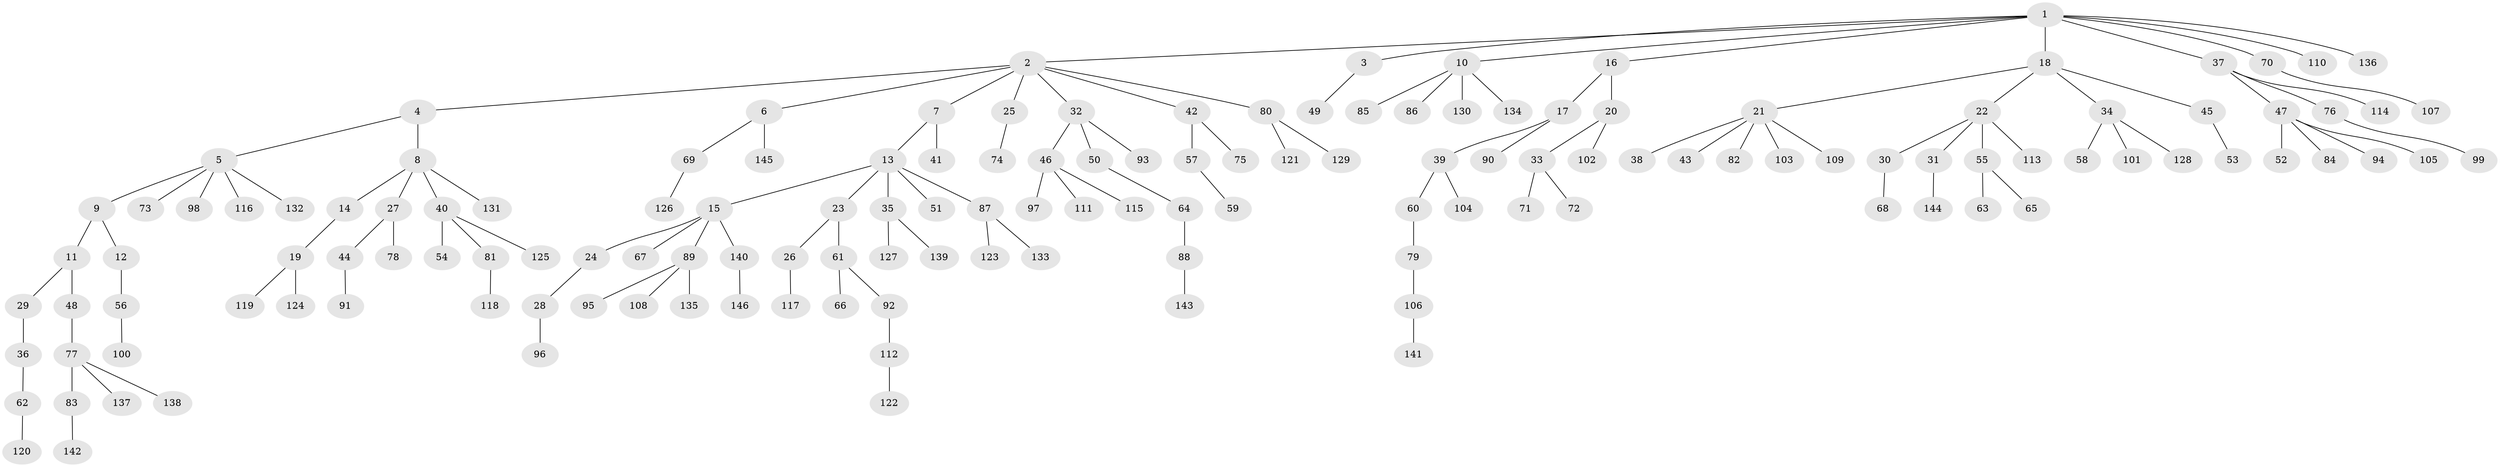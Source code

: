 // coarse degree distribution, {12: 0.009615384615384616, 10: 0.009615384615384616, 1: 0.5576923076923077, 3: 0.11538461538461539, 5: 0.038461538461538464, 2: 0.20192307692307693, 4: 0.0673076923076923}
// Generated by graph-tools (version 1.1) at 2025/42/03/06/25 10:42:05]
// undirected, 146 vertices, 145 edges
graph export_dot {
graph [start="1"]
  node [color=gray90,style=filled];
  1;
  2;
  3;
  4;
  5;
  6;
  7;
  8;
  9;
  10;
  11;
  12;
  13;
  14;
  15;
  16;
  17;
  18;
  19;
  20;
  21;
  22;
  23;
  24;
  25;
  26;
  27;
  28;
  29;
  30;
  31;
  32;
  33;
  34;
  35;
  36;
  37;
  38;
  39;
  40;
  41;
  42;
  43;
  44;
  45;
  46;
  47;
  48;
  49;
  50;
  51;
  52;
  53;
  54;
  55;
  56;
  57;
  58;
  59;
  60;
  61;
  62;
  63;
  64;
  65;
  66;
  67;
  68;
  69;
  70;
  71;
  72;
  73;
  74;
  75;
  76;
  77;
  78;
  79;
  80;
  81;
  82;
  83;
  84;
  85;
  86;
  87;
  88;
  89;
  90;
  91;
  92;
  93;
  94;
  95;
  96;
  97;
  98;
  99;
  100;
  101;
  102;
  103;
  104;
  105;
  106;
  107;
  108;
  109;
  110;
  111;
  112;
  113;
  114;
  115;
  116;
  117;
  118;
  119;
  120;
  121;
  122;
  123;
  124;
  125;
  126;
  127;
  128;
  129;
  130;
  131;
  132;
  133;
  134;
  135;
  136;
  137;
  138;
  139;
  140;
  141;
  142;
  143;
  144;
  145;
  146;
  1 -- 2;
  1 -- 3;
  1 -- 10;
  1 -- 16;
  1 -- 18;
  1 -- 37;
  1 -- 70;
  1 -- 110;
  1 -- 136;
  2 -- 4;
  2 -- 6;
  2 -- 7;
  2 -- 25;
  2 -- 32;
  2 -- 42;
  2 -- 80;
  3 -- 49;
  4 -- 5;
  4 -- 8;
  5 -- 9;
  5 -- 73;
  5 -- 98;
  5 -- 116;
  5 -- 132;
  6 -- 69;
  6 -- 145;
  7 -- 13;
  7 -- 41;
  8 -- 14;
  8 -- 27;
  8 -- 40;
  8 -- 131;
  9 -- 11;
  9 -- 12;
  10 -- 85;
  10 -- 86;
  10 -- 130;
  10 -- 134;
  11 -- 29;
  11 -- 48;
  12 -- 56;
  13 -- 15;
  13 -- 23;
  13 -- 35;
  13 -- 51;
  13 -- 87;
  14 -- 19;
  15 -- 24;
  15 -- 67;
  15 -- 89;
  15 -- 140;
  16 -- 17;
  16 -- 20;
  17 -- 39;
  17 -- 90;
  18 -- 21;
  18 -- 22;
  18 -- 34;
  18 -- 45;
  19 -- 119;
  19 -- 124;
  20 -- 33;
  20 -- 102;
  21 -- 38;
  21 -- 43;
  21 -- 82;
  21 -- 103;
  21 -- 109;
  22 -- 30;
  22 -- 31;
  22 -- 55;
  22 -- 113;
  23 -- 26;
  23 -- 61;
  24 -- 28;
  25 -- 74;
  26 -- 117;
  27 -- 44;
  27 -- 78;
  28 -- 96;
  29 -- 36;
  30 -- 68;
  31 -- 144;
  32 -- 46;
  32 -- 50;
  32 -- 93;
  33 -- 71;
  33 -- 72;
  34 -- 58;
  34 -- 101;
  34 -- 128;
  35 -- 127;
  35 -- 139;
  36 -- 62;
  37 -- 47;
  37 -- 76;
  37 -- 114;
  39 -- 60;
  39 -- 104;
  40 -- 54;
  40 -- 81;
  40 -- 125;
  42 -- 57;
  42 -- 75;
  44 -- 91;
  45 -- 53;
  46 -- 97;
  46 -- 111;
  46 -- 115;
  47 -- 52;
  47 -- 84;
  47 -- 94;
  47 -- 105;
  48 -- 77;
  50 -- 64;
  55 -- 63;
  55 -- 65;
  56 -- 100;
  57 -- 59;
  60 -- 79;
  61 -- 66;
  61 -- 92;
  62 -- 120;
  64 -- 88;
  69 -- 126;
  70 -- 107;
  76 -- 99;
  77 -- 83;
  77 -- 137;
  77 -- 138;
  79 -- 106;
  80 -- 121;
  80 -- 129;
  81 -- 118;
  83 -- 142;
  87 -- 123;
  87 -- 133;
  88 -- 143;
  89 -- 95;
  89 -- 108;
  89 -- 135;
  92 -- 112;
  106 -- 141;
  112 -- 122;
  140 -- 146;
}
